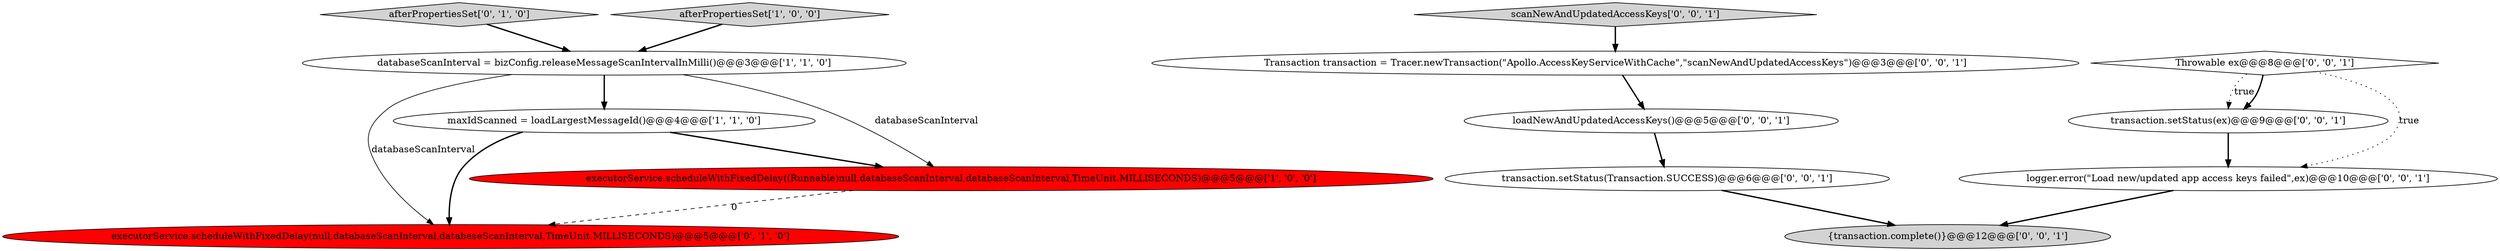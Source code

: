 digraph {
5 [style = filled, label = "afterPropertiesSet['0', '1', '0']", fillcolor = lightgray, shape = diamond image = "AAA0AAABBB2BBB"];
10 [style = filled, label = "transaction.setStatus(ex)@@@9@@@['0', '0', '1']", fillcolor = white, shape = ellipse image = "AAA0AAABBB3BBB"];
11 [style = filled, label = "transaction.setStatus(Transaction.SUCCESS)@@@6@@@['0', '0', '1']", fillcolor = white, shape = ellipse image = "AAA0AAABBB3BBB"];
9 [style = filled, label = "loadNewAndUpdatedAccessKeys()@@@5@@@['0', '0', '1']", fillcolor = white, shape = ellipse image = "AAA0AAABBB3BBB"];
2 [style = filled, label = "databaseScanInterval = bizConfig.releaseMessageScanIntervalInMilli()@@@3@@@['1', '1', '0']", fillcolor = white, shape = ellipse image = "AAA0AAABBB1BBB"];
13 [style = filled, label = "Transaction transaction = Tracer.newTransaction(\"Apollo.AccessKeyServiceWithCache\",\"scanNewAndUpdatedAccessKeys\")@@@3@@@['0', '0', '1']", fillcolor = white, shape = ellipse image = "AAA0AAABBB3BBB"];
6 [style = filled, label = "scanNewAndUpdatedAccessKeys['0', '0', '1']", fillcolor = lightgray, shape = diamond image = "AAA0AAABBB3BBB"];
4 [style = filled, label = "executorService.scheduleWithFixedDelay(null,databaseScanInterval,databaseScanInterval,TimeUnit.MILLISECONDS)@@@5@@@['0', '1', '0']", fillcolor = red, shape = ellipse image = "AAA1AAABBB2BBB"];
7 [style = filled, label = "Throwable ex@@@8@@@['0', '0', '1']", fillcolor = white, shape = diamond image = "AAA0AAABBB3BBB"];
8 [style = filled, label = "logger.error(\"Load new/updated app access keys failed\",ex)@@@10@@@['0', '0', '1']", fillcolor = white, shape = ellipse image = "AAA0AAABBB3BBB"];
12 [style = filled, label = "{transaction.complete()}@@@12@@@['0', '0', '1']", fillcolor = lightgray, shape = ellipse image = "AAA0AAABBB3BBB"];
0 [style = filled, label = "afterPropertiesSet['1', '0', '0']", fillcolor = lightgray, shape = diamond image = "AAA0AAABBB1BBB"];
1 [style = filled, label = "maxIdScanned = loadLargestMessageId()@@@4@@@['1', '1', '0']", fillcolor = white, shape = ellipse image = "AAA0AAABBB1BBB"];
3 [style = filled, label = "executorService.scheduleWithFixedDelay((Runnable)null,databaseScanInterval,databaseScanInterval,TimeUnit.MILLISECONDS)@@@5@@@['1', '0', '0']", fillcolor = red, shape = ellipse image = "AAA1AAABBB1BBB"];
1->3 [style = bold, label=""];
1->4 [style = bold, label=""];
5->2 [style = bold, label=""];
11->12 [style = bold, label=""];
13->9 [style = bold, label=""];
2->4 [style = solid, label="databaseScanInterval"];
7->10 [style = dotted, label="true"];
9->11 [style = bold, label=""];
10->8 [style = bold, label=""];
2->3 [style = solid, label="databaseScanInterval"];
7->8 [style = dotted, label="true"];
3->4 [style = dashed, label="0"];
7->10 [style = bold, label=""];
2->1 [style = bold, label=""];
8->12 [style = bold, label=""];
0->2 [style = bold, label=""];
6->13 [style = bold, label=""];
}
